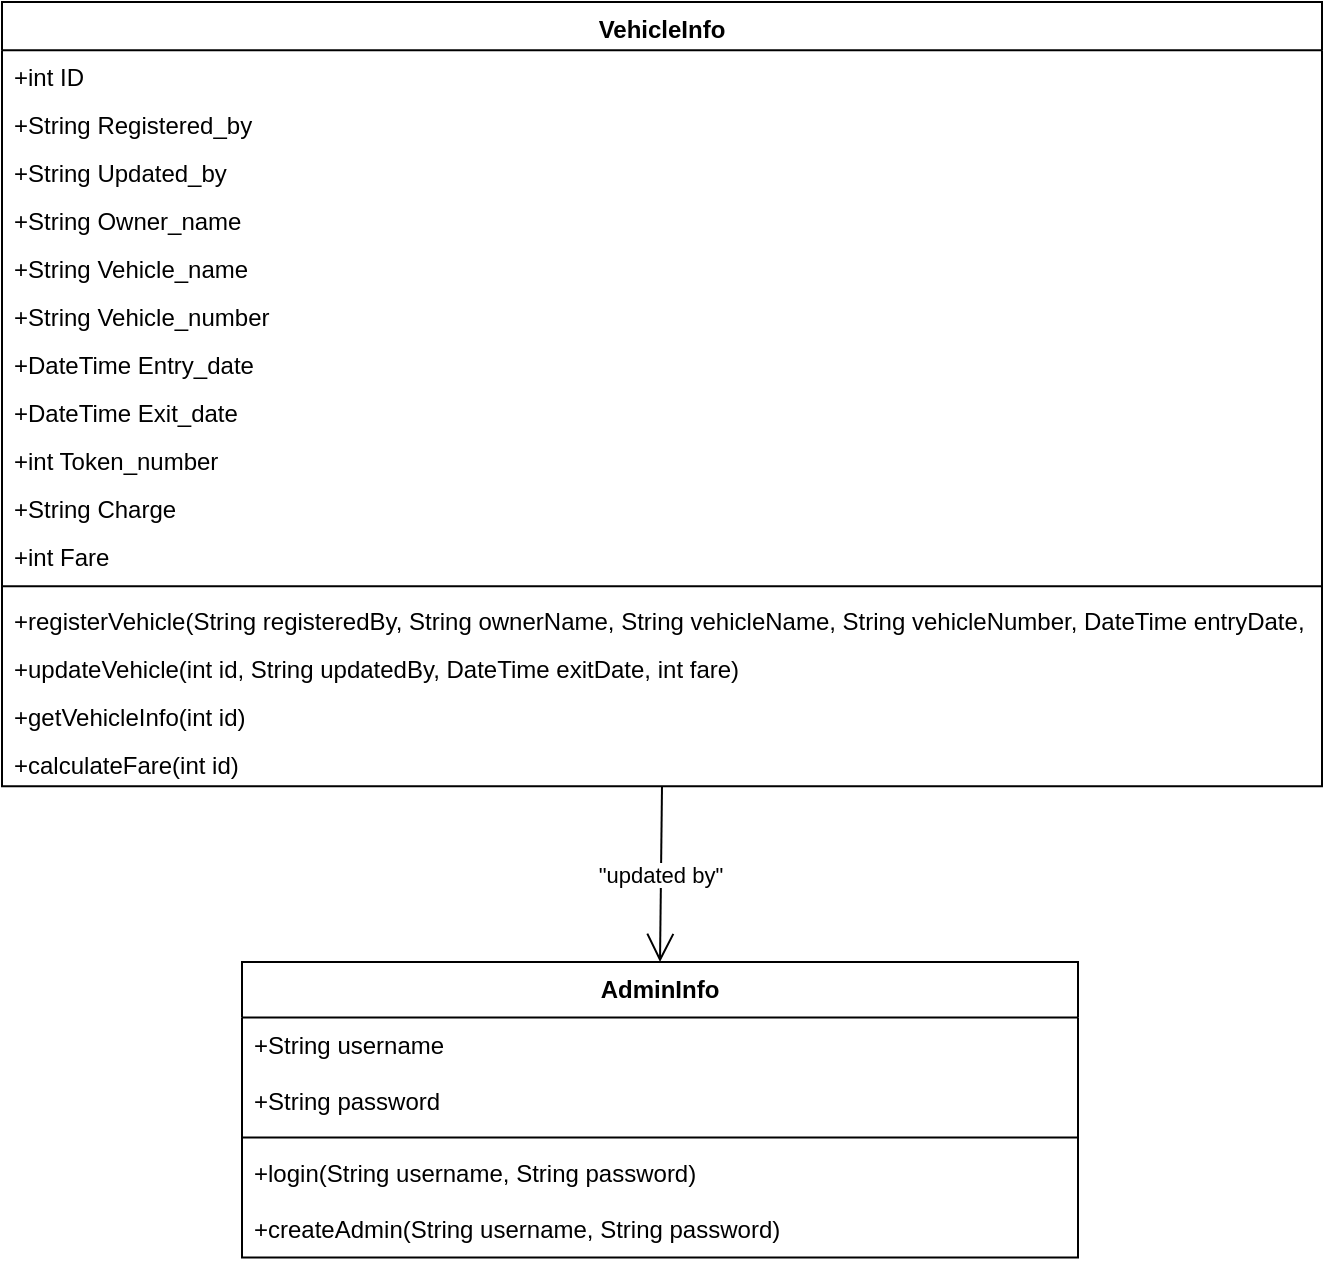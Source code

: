 <mxfile version="24.4.14" type="google" pages="5">
  <diagram name="class" id="z-HtpznYAFpZsJntiFzD">
    <mxGraphModel grid="1" page="1" gridSize="10" guides="1" tooltips="1" connect="1" arrows="1" fold="1" pageScale="1" pageWidth="827" pageHeight="1169" math="0" shadow="0">
      <root>
        <mxCell id="0" />
        <mxCell id="1" parent="0" />
        <mxCell id="mXY4pfxAOq35puVKYcIU-1" value="VehicleInfo" style="swimlane;fontStyle=1;align=center;verticalAlign=top;childLayout=stackLayout;horizontal=1;startSize=24.087;horizontalStack=0;resizeParent=1;resizeParentMax=0;resizeLast=0;collapsible=0;marginBottom=0;" vertex="1" parent="1">
          <mxGeometry x="20" y="20" width="660" height="392.087" as="geometry" />
        </mxCell>
        <mxCell id="mXY4pfxAOq35puVKYcIU-2" value="+int ID" style="text;strokeColor=none;fillColor=none;align=left;verticalAlign=top;spacingLeft=4;spacingRight=4;overflow=hidden;rotatable=0;points=[[0,0.5],[1,0.5]];portConstraint=eastwest;" vertex="1" parent="mXY4pfxAOq35puVKYcIU-1">
          <mxGeometry y="24.087" width="660" height="24" as="geometry" />
        </mxCell>
        <mxCell id="mXY4pfxAOq35puVKYcIU-3" value="+String Registered_by" style="text;strokeColor=none;fillColor=none;align=left;verticalAlign=top;spacingLeft=4;spacingRight=4;overflow=hidden;rotatable=0;points=[[0,0.5],[1,0.5]];portConstraint=eastwest;" vertex="1" parent="mXY4pfxAOq35puVKYcIU-1">
          <mxGeometry y="48.087" width="660" height="24" as="geometry" />
        </mxCell>
        <mxCell id="mXY4pfxAOq35puVKYcIU-4" value="+String Updated_by" style="text;strokeColor=none;fillColor=none;align=left;verticalAlign=top;spacingLeft=4;spacingRight=4;overflow=hidden;rotatable=0;points=[[0,0.5],[1,0.5]];portConstraint=eastwest;" vertex="1" parent="mXY4pfxAOq35puVKYcIU-1">
          <mxGeometry y="72.087" width="660" height="24" as="geometry" />
        </mxCell>
        <mxCell id="mXY4pfxAOq35puVKYcIU-5" value="+String Owner_name" style="text;strokeColor=none;fillColor=none;align=left;verticalAlign=top;spacingLeft=4;spacingRight=4;overflow=hidden;rotatable=0;points=[[0,0.5],[1,0.5]];portConstraint=eastwest;" vertex="1" parent="mXY4pfxAOq35puVKYcIU-1">
          <mxGeometry y="96.087" width="660" height="24" as="geometry" />
        </mxCell>
        <mxCell id="mXY4pfxAOq35puVKYcIU-6" value="+String Vehicle_name" style="text;strokeColor=none;fillColor=none;align=left;verticalAlign=top;spacingLeft=4;spacingRight=4;overflow=hidden;rotatable=0;points=[[0,0.5],[1,0.5]];portConstraint=eastwest;" vertex="1" parent="mXY4pfxAOq35puVKYcIU-1">
          <mxGeometry y="120.087" width="660" height="24" as="geometry" />
        </mxCell>
        <mxCell id="mXY4pfxAOq35puVKYcIU-7" value="+String Vehicle_number" style="text;strokeColor=none;fillColor=none;align=left;verticalAlign=top;spacingLeft=4;spacingRight=4;overflow=hidden;rotatable=0;points=[[0,0.5],[1,0.5]];portConstraint=eastwest;" vertex="1" parent="mXY4pfxAOq35puVKYcIU-1">
          <mxGeometry y="144.087" width="660" height="24" as="geometry" />
        </mxCell>
        <mxCell id="mXY4pfxAOq35puVKYcIU-8" value="+DateTime Entry_date" style="text;strokeColor=none;fillColor=none;align=left;verticalAlign=top;spacingLeft=4;spacingRight=4;overflow=hidden;rotatable=0;points=[[0,0.5],[1,0.5]];portConstraint=eastwest;" vertex="1" parent="mXY4pfxAOq35puVKYcIU-1">
          <mxGeometry y="168.087" width="660" height="24" as="geometry" />
        </mxCell>
        <mxCell id="mXY4pfxAOq35puVKYcIU-9" value="+DateTime Exit_date" style="text;strokeColor=none;fillColor=none;align=left;verticalAlign=top;spacingLeft=4;spacingRight=4;overflow=hidden;rotatable=0;points=[[0,0.5],[1,0.5]];portConstraint=eastwest;" vertex="1" parent="mXY4pfxAOq35puVKYcIU-1">
          <mxGeometry y="192.087" width="660" height="24" as="geometry" />
        </mxCell>
        <mxCell id="mXY4pfxAOq35puVKYcIU-10" value="+int Token_number" style="text;strokeColor=none;fillColor=none;align=left;verticalAlign=top;spacingLeft=4;spacingRight=4;overflow=hidden;rotatable=0;points=[[0,0.5],[1,0.5]];portConstraint=eastwest;" vertex="1" parent="mXY4pfxAOq35puVKYcIU-1">
          <mxGeometry y="216.087" width="660" height="24" as="geometry" />
        </mxCell>
        <mxCell id="mXY4pfxAOq35puVKYcIU-11" value="+String Charge" style="text;strokeColor=none;fillColor=none;align=left;verticalAlign=top;spacingLeft=4;spacingRight=4;overflow=hidden;rotatable=0;points=[[0,0.5],[1,0.5]];portConstraint=eastwest;" vertex="1" parent="mXY4pfxAOq35puVKYcIU-1">
          <mxGeometry y="240.087" width="660" height="24" as="geometry" />
        </mxCell>
        <mxCell id="mXY4pfxAOq35puVKYcIU-12" value="+int Fare" style="text;strokeColor=none;fillColor=none;align=left;verticalAlign=top;spacingLeft=4;spacingRight=4;overflow=hidden;rotatable=0;points=[[0,0.5],[1,0.5]];portConstraint=eastwest;" vertex="1" parent="mXY4pfxAOq35puVKYcIU-1">
          <mxGeometry y="264.087" width="660" height="24" as="geometry" />
        </mxCell>
        <mxCell id="mXY4pfxAOq35puVKYcIU-13" style="line;strokeWidth=1;fillColor=none;align=left;verticalAlign=middle;spacingTop=-1;spacingLeft=3;spacingRight=3;rotatable=0;labelPosition=right;points=[];portConstraint=eastwest;strokeColor=inherit;" vertex="1" parent="mXY4pfxAOq35puVKYcIU-1">
          <mxGeometry y="288.087" width="660" height="8" as="geometry" />
        </mxCell>
        <mxCell id="mXY4pfxAOq35puVKYcIU-14" value="+registerVehicle(String registeredBy, String ownerName, String vehicleName, String vehicleNumber, DateTime entryDate, int tokenNumber, String charge, int fare)" style="text;strokeColor=none;fillColor=none;align=left;verticalAlign=top;spacingLeft=4;spacingRight=4;overflow=hidden;rotatable=0;points=[[0,0.5],[1,0.5]];portConstraint=eastwest;" vertex="1" parent="mXY4pfxAOq35puVKYcIU-1">
          <mxGeometry y="296.087" width="660" height="24" as="geometry" />
        </mxCell>
        <mxCell id="mXY4pfxAOq35puVKYcIU-15" value="+updateVehicle(int id, String updatedBy, DateTime exitDate, int fare)" style="text;strokeColor=none;fillColor=none;align=left;verticalAlign=top;spacingLeft=4;spacingRight=4;overflow=hidden;rotatable=0;points=[[0,0.5],[1,0.5]];portConstraint=eastwest;" vertex="1" parent="mXY4pfxAOq35puVKYcIU-1">
          <mxGeometry y="320.087" width="660" height="24" as="geometry" />
        </mxCell>
        <mxCell id="mXY4pfxAOq35puVKYcIU-16" value="+getVehicleInfo(int id)" style="text;strokeColor=none;fillColor=none;align=left;verticalAlign=top;spacingLeft=4;spacingRight=4;overflow=hidden;rotatable=0;points=[[0,0.5],[1,0.5]];portConstraint=eastwest;" vertex="1" parent="mXY4pfxAOq35puVKYcIU-1">
          <mxGeometry y="344.087" width="660" height="24" as="geometry" />
        </mxCell>
        <mxCell id="mXY4pfxAOq35puVKYcIU-17" value="+calculateFare(int id)" style="text;strokeColor=none;fillColor=none;align=left;verticalAlign=top;spacingLeft=4;spacingRight=4;overflow=hidden;rotatable=0;points=[[0,0.5],[1,0.5]];portConstraint=eastwest;" vertex="1" parent="mXY4pfxAOq35puVKYcIU-1">
          <mxGeometry y="368.087" width="660" height="24" as="geometry" />
        </mxCell>
        <mxCell id="mXY4pfxAOq35puVKYcIU-18" value="AdminInfo" style="swimlane;fontStyle=1;align=center;verticalAlign=top;childLayout=stackLayout;horizontal=1;startSize=27.8;horizontalStack=0;resizeParent=1;resizeParentMax=0;resizeLast=0;collapsible=0;marginBottom=0;" vertex="1" parent="1">
          <mxGeometry x="140" y="500" width="418" height="147.8" as="geometry" />
        </mxCell>
        <mxCell id="mXY4pfxAOq35puVKYcIU-19" value="+String username" style="text;strokeColor=none;fillColor=none;align=left;verticalAlign=top;spacingLeft=4;spacingRight=4;overflow=hidden;rotatable=0;points=[[0,0.5],[1,0.5]];portConstraint=eastwest;" vertex="1" parent="mXY4pfxAOq35puVKYcIU-18">
          <mxGeometry y="27.8" width="418" height="28" as="geometry" />
        </mxCell>
        <mxCell id="mXY4pfxAOq35puVKYcIU-20" value="+String password" style="text;strokeColor=none;fillColor=none;align=left;verticalAlign=top;spacingLeft=4;spacingRight=4;overflow=hidden;rotatable=0;points=[[0,0.5],[1,0.5]];portConstraint=eastwest;" vertex="1" parent="mXY4pfxAOq35puVKYcIU-18">
          <mxGeometry y="55.8" width="418" height="28" as="geometry" />
        </mxCell>
        <mxCell id="mXY4pfxAOq35puVKYcIU-21" style="line;strokeWidth=1;fillColor=none;align=left;verticalAlign=middle;spacingTop=-1;spacingLeft=3;spacingRight=3;rotatable=0;labelPosition=right;points=[];portConstraint=eastwest;strokeColor=inherit;" vertex="1" parent="mXY4pfxAOq35puVKYcIU-18">
          <mxGeometry y="83.8" width="418" height="8" as="geometry" />
        </mxCell>
        <mxCell id="mXY4pfxAOq35puVKYcIU-22" value="+login(String username, String password)" style="text;strokeColor=none;fillColor=none;align=left;verticalAlign=top;spacingLeft=4;spacingRight=4;overflow=hidden;rotatable=0;points=[[0,0.5],[1,0.5]];portConstraint=eastwest;" vertex="1" parent="mXY4pfxAOq35puVKYcIU-18">
          <mxGeometry y="91.8" width="418" height="28" as="geometry" />
        </mxCell>
        <mxCell id="mXY4pfxAOq35puVKYcIU-23" value="+createAdmin(String username, String password)" style="text;strokeColor=none;fillColor=none;align=left;verticalAlign=top;spacingLeft=4;spacingRight=4;overflow=hidden;rotatable=0;points=[[0,0.5],[1,0.5]];portConstraint=eastwest;" vertex="1" parent="mXY4pfxAOq35puVKYcIU-18">
          <mxGeometry y="119.8" width="418" height="28" as="geometry" />
        </mxCell>
        <mxCell id="mXY4pfxAOq35puVKYcIU-24" value="&quot;updated by&quot;" style="curved=1;startArrow=none;endArrow=open;endSize=12;exitX=0.5;exitY=1.001;entryX=0.5;entryY=-0.001;rounded=0;" edge="1" parent="1" source="mXY4pfxAOq35puVKYcIU-1" target="mXY4pfxAOq35puVKYcIU-18">
          <mxGeometry relative="1" as="geometry">
            <Array as="points" />
          </mxGeometry>
        </mxCell>
      </root>
    </mxGraphModel>
  </diagram>
  <diagram id="jvhUCQALTIY0-soHSX81" name="use case">
    <mxGraphModel grid="1" page="1" gridSize="10" guides="1" tooltips="1" connect="1" arrows="1" fold="1" pageScale="1" pageWidth="827" pageHeight="1169" math="0" shadow="0">
      <root>
        <mxCell id="0" />
        <mxCell id="1" parent="0" />
        <mxCell id="AVc8cyKMv78IztdKcpwy-1" value="Admin" style="whiteSpace=wrap;strokeWidth=2;" vertex="1" parent="1">
          <mxGeometry x="446" y="20" width="61" height="33" as="geometry" />
        </mxCell>
        <mxCell id="AVc8cyKMv78IztdKcpwy-2" value="Authentication" style="whiteSpace=wrap;strokeWidth=2;" vertex="1" parent="1">
          <mxGeometry x="20" y="122" width="122" height="33" as="geometry" />
        </mxCell>
        <mxCell id="AVc8cyKMv78IztdKcpwy-3" value="Manage Vehicle Info" style="whiteSpace=wrap;strokeWidth=2;" vertex="1" parent="1">
          <mxGeometry x="192" y="122" width="159" height="33" as="geometry" />
        </mxCell>
        <mxCell id="AVc8cyKMv78IztdKcpwy-4" value="Search Vehicle Info" style="whiteSpace=wrap;strokeWidth=2;" vertex="1" parent="1">
          <mxGeometry x="401" y="122" width="152" height="33" as="geometry" />
        </mxCell>
        <mxCell id="AVc8cyKMv78IztdKcpwy-5" value="Calculate Parking Fees" style="whiteSpace=wrap;strokeWidth=2;" vertex="1" parent="1">
          <mxGeometry x="603" y="122" width="177" height="33" as="geometry" />
        </mxCell>
        <mxCell id="AVc8cyKMv78IztdKcpwy-6" value="Print Receipt" style="whiteSpace=wrap;strokeWidth=2;" vertex="1" parent="1">
          <mxGeometry x="830" y="122" width="108" height="33" as="geometry" />
        </mxCell>
        <mxCell id="AVc8cyKMv78IztdKcpwy-7" value="Add Vehicle Info" style="whiteSpace=wrap;strokeWidth=2;" vertex="1" parent="1">
          <mxGeometry x="23" y="224" width="132" height="33" as="geometry" />
        </mxCell>
        <mxCell id="AVc8cyKMv78IztdKcpwy-8" value="Edit Vehicle Info" style="whiteSpace=wrap;strokeWidth=2;" vertex="1" parent="1">
          <mxGeometry x="205" y="224" width="133" height="33" as="geometry" />
        </mxCell>
        <mxCell id="AVc8cyKMv78IztdKcpwy-9" value="Delete Vehicle Info" style="whiteSpace=wrap;strokeWidth=2;" vertex="1" parent="1">
          <mxGeometry x="388" y="224" width="151" height="33" as="geometry" />
        </mxCell>
        <mxCell id="AVc8cyKMv78IztdKcpwy-10" value="Authenticate" style="curved=1;startArrow=none;endArrow=block;exitX=0.007;exitY=0.624;entryX=0.5;entryY=-0.006;rounded=0;" edge="1" parent="1" source="AVc8cyKMv78IztdKcpwy-1" target="AVc8cyKMv78IztdKcpwy-2">
          <mxGeometry relative="1" as="geometry">
            <Array as="points">
              <mxPoint x="81" y="88" />
            </Array>
          </mxGeometry>
        </mxCell>
        <mxCell id="AVc8cyKMv78IztdKcpwy-11" value="Add/Edit/Delete Vehicle Info" style="curved=1;startArrow=none;endArrow=block;exitX=0.007;exitY=0.734;entryX=0.499;entryY=-0.006;rounded=0;" edge="1" parent="1" source="AVc8cyKMv78IztdKcpwy-1" target="AVc8cyKMv78IztdKcpwy-3">
          <mxGeometry relative="1" as="geometry">
            <Array as="points">
              <mxPoint x="271" y="88" />
            </Array>
          </mxGeometry>
        </mxCell>
        <mxCell id="AVc8cyKMv78IztdKcpwy-12" value="Search by Owner" style="curved=1;startArrow=none;endArrow=block;exitX=0.505;exitY=1.012;entryX=0.499;entryY=-0.006;rounded=0;" edge="1" parent="1" source="AVc8cyKMv78IztdKcpwy-1" target="AVc8cyKMv78IztdKcpwy-4">
          <mxGeometry relative="1" as="geometry">
            <Array as="points" />
          </mxGeometry>
        </mxCell>
        <mxCell id="AVc8cyKMv78IztdKcpwy-13" value="Calculate Fees" style="curved=1;startArrow=none;endArrow=block;exitX=1.003;exitY=0.725;entryX=0.498;entryY=-0.006;rounded=0;" edge="1" parent="1" source="AVc8cyKMv78IztdKcpwy-1" target="AVc8cyKMv78IztdKcpwy-5">
          <mxGeometry relative="1" as="geometry">
            <Array as="points">
              <mxPoint x="691" y="88" />
            </Array>
          </mxGeometry>
        </mxCell>
        <mxCell id="AVc8cyKMv78IztdKcpwy-14" value="Print Receipt" style="curved=1;startArrow=none;endArrow=block;exitX=1.003;exitY=0.621;entryX=0.495;entryY=-0.006;rounded=0;" edge="1" parent="1" source="AVc8cyKMv78IztdKcpwy-1" target="AVc8cyKMv78IztdKcpwy-6">
          <mxGeometry relative="1" as="geometry">
            <Array as="points">
              <mxPoint x="883" y="88" />
            </Array>
          </mxGeometry>
        </mxCell>
        <mxCell id="AVc8cyKMv78IztdKcpwy-15" value="Add" style="curved=1;startArrow=none;endArrow=block;exitX=0.123;exitY=1.006;entryX=0.499;entryY=-0.012;rounded=0;" edge="1" parent="1" source="AVc8cyKMv78IztdKcpwy-3" target="AVc8cyKMv78IztdKcpwy-7">
          <mxGeometry relative="1" as="geometry">
            <Array as="points">
              <mxPoint x="89" y="189" />
            </Array>
          </mxGeometry>
        </mxCell>
        <mxCell id="AVc8cyKMv78IztdKcpwy-16" value="Edit" style="curved=1;startArrow=none;endArrow=block;exitX=0.499;exitY=1.006;entryX=0.499;entryY=-0.012;rounded=0;" edge="1" parent="1" source="AVc8cyKMv78IztdKcpwy-3" target="AVc8cyKMv78IztdKcpwy-8">
          <mxGeometry relative="1" as="geometry">
            <Array as="points" />
          </mxGeometry>
        </mxCell>
        <mxCell id="AVc8cyKMv78IztdKcpwy-17" value="Delete" style="curved=1;startArrow=none;endArrow=block;exitX=0.896;exitY=1.006;entryX=0.5;entryY=-0.012;rounded=0;" edge="1" parent="1" source="AVc8cyKMv78IztdKcpwy-3" target="AVc8cyKMv78IztdKcpwy-9">
          <mxGeometry relative="1" as="geometry">
            <Array as="points">
              <mxPoint x="463" y="189" />
            </Array>
          </mxGeometry>
        </mxCell>
      </root>
    </mxGraphModel>
  </diagram>
  <diagram id="p7v5rOlxhyV8PlRTvaxS" name="seq">
    <mxGraphModel grid="1" page="1" gridSize="10" guides="1" tooltips="1" connect="1" arrows="1" fold="1" pageScale="1" pageWidth="827" pageHeight="1169" math="0" shadow="0">
      <root>
        <mxCell id="0" />
        <mxCell id="1" parent="0" />
        <mxCell id="20BnM75YwTTHI2RHw0Yy-1" value="Admin" style="shape=umlLifeline;perimeter=lifelinePerimeter;whiteSpace=wrap;container=1;dropTarget=0;collapsible=0;recursiveResize=0;outlineConnect=0;portConstraint=eastwest;newEdgeStyle={&quot;edgeStyle&quot;:&quot;elbowEdgeStyle&quot;,&quot;elbow&quot;:&quot;vertical&quot;,&quot;curved&quot;:0,&quot;rounded&quot;:0};participant=umlActor;verticalAlign=bottom;labelPosition=center;verticalLabelPosition=top;align=center;size=65;fontSize=14;" vertex="1" parent="1">
          <mxGeometry x="20" y="20" width="35" height="2404" as="geometry" />
        </mxCell>
        <mxCell id="20BnM75YwTTHI2RHw0Yy-47" value="" style="html=1;points=[[0,0,0,0,5],[0,1,0,0,-5],[1,0,0,0,5],[1,1,0,0,-5]];perimeter=orthogonalPerimeter;outlineConnect=0;targetShapes=umlLifeline;portConstraint=eastwest;newEdgeStyle={&quot;curved&quot;:0,&quot;rounded&quot;:0};" vertex="1" parent="20BnM75YwTTHI2RHw0Yy-1">
          <mxGeometry x="12.5" y="80" width="10" height="2320" as="geometry" />
        </mxCell>
        <mxCell id="20BnM75YwTTHI2RHw0Yy-46" value="" style="verticalAlign=bottom;endArrow=block;edgeStyle=elbowEdgeStyle;elbow=vertical;curved=0;rounded=0;fontSize=14;" edge="1" parent="20BnM75YwTTHI2RHw0Yy-1" source="20BnM75YwTTHI2RHw0Yy-1" target="20BnM75YwTTHI2RHw0Yy-47">
          <mxGeometry relative="1" as="geometry">
            <Array as="points" />
            <mxPoint x="17" y="109" as="sourcePoint" />
            <mxPoint x="410" y="109" as="targetPoint" />
          </mxGeometry>
        </mxCell>
        <mxCell id="20BnM75YwTTHI2RHw0Yy-2" value="Interface" style="shape=umlLifeline;perimeter=lifelinePerimeter;whiteSpace=wrap;container=1;dropTarget=0;collapsible=0;recursiveResize=0;outlineConnect=0;portConstraint=eastwest;newEdgeStyle={&quot;edgeStyle&quot;:&quot;elbowEdgeStyle&quot;,&quot;elbow&quot;:&quot;vertical&quot;,&quot;curved&quot;:0,&quot;rounded&quot;:0};size=65;fontSize=14;" vertex="1" parent="1">
          <mxGeometry x="355" y="20" width="150" height="2460" as="geometry" />
        </mxCell>
        <mxCell id="20BnM75YwTTHI2RHw0Yy-49" value="" style="html=1;points=[[0,0,0,0,5],[0,1,0,0,-5],[1,0,0,0,5],[1,1,0,0,-5]];perimeter=orthogonalPerimeter;outlineConnect=0;targetShapes=umlLifeline;portConstraint=eastwest;newEdgeStyle={&quot;curved&quot;:0,&quot;rounded&quot;:0};" vertex="1" parent="20BnM75YwTTHI2RHw0Yy-2">
          <mxGeometry x="70" y="84" width="10" height="2320" as="geometry" />
        </mxCell>
        <mxCell id="20BnM75YwTTHI2RHw0Yy-50" value="" style="verticalAlign=bottom;endArrow=block;edgeStyle=elbowEdgeStyle;elbow=vertical;curved=0;rounded=0;fontSize=14;" edge="1" parent="20BnM75YwTTHI2RHw0Yy-2" source="20BnM75YwTTHI2RHw0Yy-2" target="20BnM75YwTTHI2RHw0Yy-49">
          <mxGeometry relative="1" as="geometry">
            <Array as="points" />
            <mxPoint x="74" y="163" as="sourcePoint" />
            <mxPoint x="410" y="163" as="targetPoint" />
          </mxGeometry>
        </mxCell>
        <mxCell id="20BnM75YwTTHI2RHw0Yy-3" value="System" style="shape=umlLifeline;perimeter=lifelinePerimeter;whiteSpace=wrap;container=1;dropTarget=0;collapsible=0;recursiveResize=0;outlineConnect=0;portConstraint=eastwest;newEdgeStyle={&quot;edgeStyle&quot;:&quot;elbowEdgeStyle&quot;,&quot;elbow&quot;:&quot;vertical&quot;,&quot;curved&quot;:0,&quot;rounded&quot;:0};size=65;fontSize=14;" vertex="1" parent="1">
          <mxGeometry x="690" y="20" width="150" height="2450" as="geometry" />
        </mxCell>
        <mxCell id="20BnM75YwTTHI2RHw0Yy-51" value="" style="html=1;points=[[0,0,0,0,5],[0,1,0,0,-5],[1,0,0,0,5],[1,1,0,0,-5]];perimeter=orthogonalPerimeter;outlineConnect=0;targetShapes=umlLifeline;portConstraint=eastwest;newEdgeStyle={&quot;curved&quot;:0,&quot;rounded&quot;:0};" vertex="1" parent="20BnM75YwTTHI2RHw0Yy-3">
          <mxGeometry x="70" y="90" width="10" height="2320" as="geometry" />
        </mxCell>
        <mxCell id="20BnM75YwTTHI2RHw0Yy-4" value="Database" style="shape=umlLifeline;perimeter=lifelinePerimeter;whiteSpace=wrap;container=1;dropTarget=0;collapsible=0;recursiveResize=0;outlineConnect=0;portConstraint=eastwest;newEdgeStyle={&quot;edgeStyle&quot;:&quot;elbowEdgeStyle&quot;,&quot;elbow&quot;:&quot;vertical&quot;,&quot;curved&quot;:0,&quot;rounded&quot;:0};size=65;fontSize=14;" vertex="1" parent="1">
          <mxGeometry x="1048" y="20" width="150" height="2410" as="geometry" />
        </mxCell>
        <mxCell id="20BnM75YwTTHI2RHw0Yy-52" value="" style="html=1;points=[[0,0,0,0,5],[0,1,0,0,-5],[1,0,0,0,5],[1,1,0,0,-5]];perimeter=orthogonalPerimeter;outlineConnect=0;targetShapes=umlLifeline;portConstraint=eastwest;newEdgeStyle={&quot;curved&quot;:0,&quot;rounded&quot;:0};" vertex="1" parent="20BnM75YwTTHI2RHw0Yy-4">
          <mxGeometry x="70" y="90" width="10" height="2320" as="geometry" />
        </mxCell>
        <mxCell id="20BnM75YwTTHI2RHw0Yy-5" value="login(username, password)" style="verticalAlign=bottom;endArrow=block;edgeStyle=elbowEdgeStyle;elbow=vertical;curved=0;rounded=0;fontSize=14;" edge="1" parent="1" source="20BnM75YwTTHI2RHw0Yy-47" target="20BnM75YwTTHI2RHw0Yy-2">
          <mxGeometry relative="1" as="geometry">
            <Array as="points">
              <mxPoint x="271" y="129" />
            </Array>
          </mxGeometry>
        </mxCell>
        <mxCell id="20BnM75YwTTHI2RHw0Yy-6" value="authenticate(username, password)" style="verticalAlign=bottom;endArrow=block;edgeStyle=elbowEdgeStyle;elbow=vertical;curved=0;rounded=0;fontSize=14;" edge="1" parent="1" source="20BnM75YwTTHI2RHw0Yy-49" target="20BnM75YwTTHI2RHw0Yy-3">
          <mxGeometry relative="1" as="geometry">
            <Array as="points">
              <mxPoint x="606" y="183" />
            </Array>
          </mxGeometry>
        </mxCell>
        <mxCell id="20BnM75YwTTHI2RHw0Yy-7" value="verifyCredentials(username, password)" style="verticalAlign=bottom;endArrow=block;edgeStyle=elbowEdgeStyle;elbow=vertical;curved=0;rounded=0;fontSize=14;" edge="1" parent="1" source="20BnM75YwTTHI2RHw0Yy-3" target="20BnM75YwTTHI2RHw0Yy-4">
          <mxGeometry relative="1" as="geometry">
            <Array as="points">
              <mxPoint x="953" y="237" />
            </Array>
          </mxGeometry>
        </mxCell>
        <mxCell id="20BnM75YwTTHI2RHw0Yy-8" value="credentialsResult" style="verticalAlign=bottom;endArrow=block;edgeStyle=elbowEdgeStyle;elbow=vertical;curved=0;rounded=0;dashed=1;dashPattern=2 3;fontSize=14;" edge="1" parent="1" source="20BnM75YwTTHI2RHw0Yy-4" target="20BnM75YwTTHI2RHw0Yy-3">
          <mxGeometry relative="1" as="geometry">
            <Array as="points">
              <mxPoint x="956" y="291" />
            </Array>
          </mxGeometry>
        </mxCell>
        <mxCell id="20BnM75YwTTHI2RHw0Yy-9" value="authenticationResult" style="verticalAlign=bottom;endArrow=block;edgeStyle=elbowEdgeStyle;elbow=vertical;curved=0;rounded=0;dashed=1;dashPattern=2 3;fontSize=14;" edge="1" parent="1" source="20BnM75YwTTHI2RHw0Yy-3" target="20BnM75YwTTHI2RHw0Yy-2">
          <mxGeometry relative="1" as="geometry">
            <Array as="points">
              <mxPoint x="609" y="345" />
            </Array>
          </mxGeometry>
        </mxCell>
        <mxCell id="20BnM75YwTTHI2RHw0Yy-10" value="authenticationResult" style="verticalAlign=bottom;endArrow=block;edgeStyle=elbowEdgeStyle;elbow=vertical;curved=0;rounded=0;dashed=1;dashPattern=2 3;fontSize=14;" edge="1" parent="1" source="20BnM75YwTTHI2RHw0Yy-2" target="20BnM75YwTTHI2RHw0Yy-1">
          <mxGeometry relative="1" as="geometry">
            <Array as="points">
              <mxPoint x="274" y="399" />
            </Array>
          </mxGeometry>
        </mxCell>
        <mxCell id="20BnM75YwTTHI2RHw0Yy-11" value="addVehicle(vehicleDetails)" style="verticalAlign=bottom;endArrow=block;edgeStyle=elbowEdgeStyle;elbow=vertical;curved=0;rounded=0;fontSize=14;" edge="1" parent="1" source="20BnM75YwTTHI2RHw0Yy-1" target="20BnM75YwTTHI2RHw0Yy-2">
          <mxGeometry relative="1" as="geometry">
            <Array as="points">
              <mxPoint x="271" y="453" />
            </Array>
          </mxGeometry>
        </mxCell>
        <mxCell id="20BnM75YwTTHI2RHw0Yy-12" value="addVehicle(vehicleDetails)" style="verticalAlign=bottom;endArrow=block;edgeStyle=elbowEdgeStyle;elbow=vertical;curved=0;rounded=0;fontSize=14;" edge="1" parent="1" source="20BnM75YwTTHI2RHw0Yy-2" target="20BnM75YwTTHI2RHw0Yy-3">
          <mxGeometry relative="1" as="geometry">
            <Array as="points">
              <mxPoint x="606" y="507" />
            </Array>
          </mxGeometry>
        </mxCell>
        <mxCell id="20BnM75YwTTHI2RHw0Yy-13" value="insertVehicle(vehicleDetails)" style="verticalAlign=bottom;endArrow=block;edgeStyle=elbowEdgeStyle;elbow=vertical;curved=0;rounded=0;fontSize=14;" edge="1" parent="1" source="20BnM75YwTTHI2RHw0Yy-3" target="20BnM75YwTTHI2RHw0Yy-4">
          <mxGeometry relative="1" as="geometry">
            <Array as="points">
              <mxPoint x="953" y="561" />
            </Array>
          </mxGeometry>
        </mxCell>
        <mxCell id="20BnM75YwTTHI2RHw0Yy-14" value="vehicleAddedConfirmation" style="verticalAlign=bottom;endArrow=block;edgeStyle=elbowEdgeStyle;elbow=vertical;curved=0;rounded=0;dashed=1;dashPattern=2 3;fontSize=14;" edge="1" parent="1" source="20BnM75YwTTHI2RHw0Yy-4" target="20BnM75YwTTHI2RHw0Yy-3">
          <mxGeometry relative="1" as="geometry">
            <Array as="points">
              <mxPoint x="956" y="615" />
            </Array>
          </mxGeometry>
        </mxCell>
        <mxCell id="20BnM75YwTTHI2RHw0Yy-15" value="vehicleAddedConfirmation" style="verticalAlign=bottom;endArrow=block;edgeStyle=elbowEdgeStyle;elbow=vertical;curved=0;rounded=0;dashed=1;dashPattern=2 3;fontSize=14;" edge="1" parent="1" source="20BnM75YwTTHI2RHw0Yy-3" target="20BnM75YwTTHI2RHw0Yy-2">
          <mxGeometry relative="1" as="geometry">
            <Array as="points">
              <mxPoint x="609" y="669" />
            </Array>
          </mxGeometry>
        </mxCell>
        <mxCell id="20BnM75YwTTHI2RHw0Yy-16" value="vehicleAddedConfirmation" style="verticalAlign=bottom;endArrow=block;edgeStyle=elbowEdgeStyle;elbow=vertical;curved=0;rounded=0;dashed=1;dashPattern=2 3;fontSize=14;" edge="1" parent="1" source="20BnM75YwTTHI2RHw0Yy-2" target="20BnM75YwTTHI2RHw0Yy-1">
          <mxGeometry relative="1" as="geometry">
            <Array as="points">
              <mxPoint x="274" y="723" />
            </Array>
          </mxGeometry>
        </mxCell>
        <mxCell id="20BnM75YwTTHI2RHw0Yy-17" value="editVehicle(vehicleID, updatedDetails)" style="verticalAlign=bottom;endArrow=block;edgeStyle=elbowEdgeStyle;elbow=vertical;curved=0;rounded=0;fontSize=14;" edge="1" parent="1" source="20BnM75YwTTHI2RHw0Yy-1" target="20BnM75YwTTHI2RHw0Yy-2">
          <mxGeometry relative="1" as="geometry">
            <Array as="points">
              <mxPoint x="271" y="777" />
            </Array>
          </mxGeometry>
        </mxCell>
        <mxCell id="20BnM75YwTTHI2RHw0Yy-18" value="editVehicle(vehicleID, updatedDetails)" style="verticalAlign=bottom;endArrow=block;edgeStyle=elbowEdgeStyle;elbow=vertical;curved=0;rounded=0;fontSize=14;" edge="1" parent="1" source="20BnM75YwTTHI2RHw0Yy-2" target="20BnM75YwTTHI2RHw0Yy-3">
          <mxGeometry relative="1" as="geometry">
            <Array as="points">
              <mxPoint x="606" y="831" />
            </Array>
          </mxGeometry>
        </mxCell>
        <mxCell id="20BnM75YwTTHI2RHw0Yy-19" value="updateVehicle(vehicleID, updatedDetails)" style="verticalAlign=bottom;endArrow=block;edgeStyle=elbowEdgeStyle;elbow=vertical;curved=0;rounded=0;fontSize=14;" edge="1" parent="1" source="20BnM75YwTTHI2RHw0Yy-3" target="20BnM75YwTTHI2RHw0Yy-4">
          <mxGeometry relative="1" as="geometry">
            <Array as="points">
              <mxPoint x="953" y="885" />
            </Array>
          </mxGeometry>
        </mxCell>
        <mxCell id="20BnM75YwTTHI2RHw0Yy-20" value="vehicleUpdatedConfirmation" style="verticalAlign=bottom;endArrow=block;edgeStyle=elbowEdgeStyle;elbow=vertical;curved=0;rounded=0;dashed=1;dashPattern=2 3;fontSize=14;" edge="1" parent="1" source="20BnM75YwTTHI2RHw0Yy-4" target="20BnM75YwTTHI2RHw0Yy-3">
          <mxGeometry relative="1" as="geometry">
            <Array as="points">
              <mxPoint x="956" y="939" />
            </Array>
          </mxGeometry>
        </mxCell>
        <mxCell id="20BnM75YwTTHI2RHw0Yy-21" value="vehicleUpdatedConfirmation" style="verticalAlign=bottom;endArrow=block;edgeStyle=elbowEdgeStyle;elbow=vertical;curved=0;rounded=0;dashed=1;dashPattern=2 3;fontSize=14;" edge="1" parent="1" source="20BnM75YwTTHI2RHw0Yy-3" target="20BnM75YwTTHI2RHw0Yy-2">
          <mxGeometry relative="1" as="geometry">
            <Array as="points">
              <mxPoint x="609" y="993" />
            </Array>
          </mxGeometry>
        </mxCell>
        <mxCell id="20BnM75YwTTHI2RHw0Yy-22" value="vehicleUpdatedConfirmation" style="verticalAlign=bottom;endArrow=block;edgeStyle=elbowEdgeStyle;elbow=vertical;curved=0;rounded=0;dashed=1;dashPattern=2 3;fontSize=14;" edge="1" parent="1" source="20BnM75YwTTHI2RHw0Yy-2" target="20BnM75YwTTHI2RHw0Yy-1">
          <mxGeometry relative="1" as="geometry">
            <Array as="points">
              <mxPoint x="274" y="1047" />
            </Array>
          </mxGeometry>
        </mxCell>
        <mxCell id="20BnM75YwTTHI2RHw0Yy-23" value="deleteVehicle(vehicleID)" style="verticalAlign=bottom;endArrow=block;edgeStyle=elbowEdgeStyle;elbow=vertical;curved=0;rounded=0;fontSize=14;" edge="1" parent="1" source="20BnM75YwTTHI2RHw0Yy-1" target="20BnM75YwTTHI2RHw0Yy-2">
          <mxGeometry relative="1" as="geometry">
            <Array as="points">
              <mxPoint x="271" y="1101" />
            </Array>
          </mxGeometry>
        </mxCell>
        <mxCell id="20BnM75YwTTHI2RHw0Yy-24" value="deleteVehicle(vehicleID)" style="verticalAlign=bottom;endArrow=block;edgeStyle=elbowEdgeStyle;elbow=vertical;curved=0;rounded=0;fontSize=14;" edge="1" parent="1" source="20BnM75YwTTHI2RHw0Yy-2" target="20BnM75YwTTHI2RHw0Yy-3">
          <mxGeometry relative="1" as="geometry">
            <Array as="points">
              <mxPoint x="606" y="1155" />
            </Array>
          </mxGeometry>
        </mxCell>
        <mxCell id="20BnM75YwTTHI2RHw0Yy-25" value="deleteVehicle(vehicleID)" style="verticalAlign=bottom;endArrow=block;edgeStyle=elbowEdgeStyle;elbow=vertical;curved=0;rounded=0;fontSize=14;" edge="1" parent="1" source="20BnM75YwTTHI2RHw0Yy-3" target="20BnM75YwTTHI2RHw0Yy-4">
          <mxGeometry relative="1" as="geometry">
            <Array as="points">
              <mxPoint x="953" y="1209" />
            </Array>
          </mxGeometry>
        </mxCell>
        <mxCell id="20BnM75YwTTHI2RHw0Yy-26" value="vehicleDeletedConfirmation" style="verticalAlign=bottom;endArrow=block;edgeStyle=elbowEdgeStyle;elbow=vertical;curved=0;rounded=0;dashed=1;dashPattern=2 3;fontSize=14;" edge="1" parent="1" source="20BnM75YwTTHI2RHw0Yy-4" target="20BnM75YwTTHI2RHw0Yy-3">
          <mxGeometry relative="1" as="geometry">
            <Array as="points">
              <mxPoint x="956" y="1263" />
            </Array>
          </mxGeometry>
        </mxCell>
        <mxCell id="20BnM75YwTTHI2RHw0Yy-27" value="vehicleDeletedConfirmation" style="verticalAlign=bottom;endArrow=block;edgeStyle=elbowEdgeStyle;elbow=vertical;curved=0;rounded=0;dashed=1;dashPattern=2 3;fontSize=14;" edge="1" parent="1" source="20BnM75YwTTHI2RHw0Yy-3" target="20BnM75YwTTHI2RHw0Yy-2">
          <mxGeometry relative="1" as="geometry">
            <Array as="points">
              <mxPoint x="609" y="1317" />
            </Array>
          </mxGeometry>
        </mxCell>
        <mxCell id="20BnM75YwTTHI2RHw0Yy-28" value="vehicleDeletedConfirmation" style="verticalAlign=bottom;endArrow=block;edgeStyle=elbowEdgeStyle;elbow=vertical;curved=0;rounded=0;dashed=1;dashPattern=2 3;fontSize=14;" edge="1" parent="1" source="20BnM75YwTTHI2RHw0Yy-2" target="20BnM75YwTTHI2RHw0Yy-1">
          <mxGeometry relative="1" as="geometry">
            <Array as="points">
              <mxPoint x="274" y="1371" />
            </Array>
          </mxGeometry>
        </mxCell>
        <mxCell id="20BnM75YwTTHI2RHw0Yy-29" value="searchVehicle(ownerName)" style="verticalAlign=bottom;endArrow=block;edgeStyle=elbowEdgeStyle;elbow=vertical;curved=0;rounded=0;fontSize=14;" edge="1" parent="1" source="20BnM75YwTTHI2RHw0Yy-1" target="20BnM75YwTTHI2RHw0Yy-2">
          <mxGeometry relative="1" as="geometry">
            <Array as="points">
              <mxPoint x="271" y="1425" />
            </Array>
          </mxGeometry>
        </mxCell>
        <mxCell id="20BnM75YwTTHI2RHw0Yy-30" value="searchVehicle(ownerName)" style="verticalAlign=bottom;endArrow=block;edgeStyle=elbowEdgeStyle;elbow=vertical;curved=0;rounded=0;fontSize=14;" edge="1" parent="1" source="20BnM75YwTTHI2RHw0Yy-2" target="20BnM75YwTTHI2RHw0Yy-3">
          <mxGeometry relative="1" as="geometry">
            <Array as="points">
              <mxPoint x="606" y="1479" />
            </Array>
          </mxGeometry>
        </mxCell>
        <mxCell id="20BnM75YwTTHI2RHw0Yy-31" value="findVehicle(ownerName)" style="verticalAlign=bottom;endArrow=block;edgeStyle=elbowEdgeStyle;elbow=vertical;curved=0;rounded=0;fontSize=14;" edge="1" parent="1" source="20BnM75YwTTHI2RHw0Yy-3" target="20BnM75YwTTHI2RHw0Yy-4">
          <mxGeometry relative="1" as="geometry">
            <Array as="points">
              <mxPoint x="953" y="1533" />
            </Array>
          </mxGeometry>
        </mxCell>
        <mxCell id="20BnM75YwTTHI2RHw0Yy-32" value="vehicleDetails" style="verticalAlign=bottom;endArrow=block;edgeStyle=elbowEdgeStyle;elbow=vertical;curved=0;rounded=0;dashed=1;dashPattern=2 3;fontSize=14;" edge="1" parent="1" source="20BnM75YwTTHI2RHw0Yy-4" target="20BnM75YwTTHI2RHw0Yy-3">
          <mxGeometry relative="1" as="geometry">
            <Array as="points">
              <mxPoint x="956" y="1587" />
            </Array>
          </mxGeometry>
        </mxCell>
        <mxCell id="20BnM75YwTTHI2RHw0Yy-33" value="vehicleDetails" style="verticalAlign=bottom;endArrow=block;edgeStyle=elbowEdgeStyle;elbow=vertical;curved=0;rounded=0;dashed=1;dashPattern=2 3;fontSize=14;" edge="1" parent="1" source="20BnM75YwTTHI2RHw0Yy-3" target="20BnM75YwTTHI2RHw0Yy-2">
          <mxGeometry relative="1" as="geometry">
            <Array as="points">
              <mxPoint x="609" y="1641" />
            </Array>
          </mxGeometry>
        </mxCell>
        <mxCell id="20BnM75YwTTHI2RHw0Yy-34" value="vehicleDetails" style="verticalAlign=bottom;endArrow=block;edgeStyle=elbowEdgeStyle;elbow=vertical;curved=0;rounded=0;dashed=1;dashPattern=2 3;fontSize=14;" edge="1" parent="1" source="20BnM75YwTTHI2RHw0Yy-2" target="20BnM75YwTTHI2RHw0Yy-1">
          <mxGeometry relative="1" as="geometry">
            <Array as="points">
              <mxPoint x="274" y="1695" />
            </Array>
          </mxGeometry>
        </mxCell>
        <mxCell id="20BnM75YwTTHI2RHw0Yy-35" value="calculateFees(vehicleID)" style="verticalAlign=bottom;endArrow=block;edgeStyle=elbowEdgeStyle;elbow=vertical;curved=0;rounded=0;fontSize=14;" edge="1" parent="1" source="20BnM75YwTTHI2RHw0Yy-1" target="20BnM75YwTTHI2RHw0Yy-2">
          <mxGeometry relative="1" as="geometry">
            <Array as="points">
              <mxPoint x="271" y="1749" />
            </Array>
          </mxGeometry>
        </mxCell>
        <mxCell id="20BnM75YwTTHI2RHw0Yy-36" value="calculateFees(vehicleID)" style="verticalAlign=bottom;endArrow=block;edgeStyle=elbowEdgeStyle;elbow=vertical;curved=0;rounded=0;fontSize=14;" edge="1" parent="1" source="20BnM75YwTTHI2RHw0Yy-2" target="20BnM75YwTTHI2RHw0Yy-3">
          <mxGeometry relative="1" as="geometry">
            <Array as="points">
              <mxPoint x="606" y="1803" />
            </Array>
          </mxGeometry>
        </mxCell>
        <mxCell id="20BnM75YwTTHI2RHw0Yy-37" value="fetchVehicleEntryExit(vehicleID)" style="verticalAlign=bottom;endArrow=block;edgeStyle=elbowEdgeStyle;elbow=vertical;curved=0;rounded=0;fontSize=14;" edge="1" parent="1" source="20BnM75YwTTHI2RHw0Yy-3" target="20BnM75YwTTHI2RHw0Yy-4">
          <mxGeometry relative="1" as="geometry">
            <Array as="points">
              <mxPoint x="953" y="1857" />
            </Array>
          </mxGeometry>
        </mxCell>
        <mxCell id="20BnM75YwTTHI2RHw0Yy-38" value="entryExitDetails" style="verticalAlign=bottom;endArrow=block;edgeStyle=elbowEdgeStyle;elbow=vertical;curved=0;rounded=0;dashed=1;dashPattern=2 3;fontSize=14;" edge="1" parent="1" source="20BnM75YwTTHI2RHw0Yy-4" target="20BnM75YwTTHI2RHw0Yy-3">
          <mxGeometry relative="1" as="geometry">
            <Array as="points">
              <mxPoint x="956" y="1911" />
            </Array>
          </mxGeometry>
        </mxCell>
        <mxCell id="20BnM75YwTTHI2RHw0Yy-39" value="computeFees(entryExitDetails)" style="curved=1;rounded=0;fontSize=14;" edge="1" parent="1" source="20BnM75YwTTHI2RHw0Yy-3" target="20BnM75YwTTHI2RHw0Yy-3">
          <mxGeometry relative="1" as="geometry">
            <Array as="points">
              <mxPoint x="816" y="1965" />
              <mxPoint x="816" y="1995" />
            </Array>
          </mxGeometry>
        </mxCell>
        <mxCell id="20BnM75YwTTHI2RHw0Yy-40" value="calculatedFees" style="verticalAlign=bottom;endArrow=block;edgeStyle=elbowEdgeStyle;elbow=vertical;curved=0;rounded=0;dashed=1;dashPattern=2 3;fontSize=14;" edge="1" parent="1" source="20BnM75YwTTHI2RHw0Yy-3" target="20BnM75YwTTHI2RHw0Yy-2">
          <mxGeometry relative="1" as="geometry">
            <Array as="points">
              <mxPoint x="609" y="2049" />
            </Array>
          </mxGeometry>
        </mxCell>
        <mxCell id="20BnM75YwTTHI2RHw0Yy-41" value="calculatedFees" style="verticalAlign=bottom;endArrow=block;edgeStyle=elbowEdgeStyle;elbow=vertical;curved=0;rounded=0;dashed=1;dashPattern=2 3;fontSize=14;" edge="1" parent="1" source="20BnM75YwTTHI2RHw0Yy-2" target="20BnM75YwTTHI2RHw0Yy-1">
          <mxGeometry relative="1" as="geometry">
            <Array as="points">
              <mxPoint x="274" y="2103" />
            </Array>
          </mxGeometry>
        </mxCell>
        <mxCell id="20BnM75YwTTHI2RHw0Yy-42" value="printReceipt(vehicleID, fees)" style="verticalAlign=bottom;endArrow=block;edgeStyle=elbowEdgeStyle;elbow=vertical;curved=0;rounded=0;fontSize=14;" edge="1" parent="1" source="20BnM75YwTTHI2RHw0Yy-1" target="20BnM75YwTTHI2RHw0Yy-2">
          <mxGeometry relative="1" as="geometry">
            <Array as="points">
              <mxPoint x="271" y="2157" />
            </Array>
          </mxGeometry>
        </mxCell>
        <mxCell id="20BnM75YwTTHI2RHw0Yy-43" value="printReceipt(vehicleID, fees)" style="verticalAlign=bottom;endArrow=block;edgeStyle=elbowEdgeStyle;elbow=vertical;curved=0;rounded=0;fontSize=14;" edge="1" parent="1" source="20BnM75YwTTHI2RHw0Yy-2" target="20BnM75YwTTHI2RHw0Yy-3">
          <mxGeometry relative="1" as="geometry">
            <Array as="points">
              <mxPoint x="606" y="2211" />
            </Array>
          </mxGeometry>
        </mxCell>
        <mxCell id="20BnM75YwTTHI2RHw0Yy-44" value="receiptPrintedConfirmation" style="verticalAlign=bottom;endArrow=block;edgeStyle=elbowEdgeStyle;elbow=vertical;curved=0;rounded=0;dashed=1;dashPattern=2 3;fontSize=14;" edge="1" parent="1" source="20BnM75YwTTHI2RHw0Yy-3" target="20BnM75YwTTHI2RHw0Yy-2">
          <mxGeometry relative="1" as="geometry">
            <Array as="points">
              <mxPoint x="609" y="2265" />
            </Array>
          </mxGeometry>
        </mxCell>
        <mxCell id="20BnM75YwTTHI2RHw0Yy-45" value="receiptPrintedConfirmation" style="verticalAlign=bottom;endArrow=block;edgeStyle=elbowEdgeStyle;elbow=vertical;curved=0;rounded=0;dashed=1;dashPattern=2 3;fontSize=14;" edge="1" parent="1" source="20BnM75YwTTHI2RHw0Yy-2" target="20BnM75YwTTHI2RHw0Yy-1">
          <mxGeometry relative="1" as="geometry">
            <Array as="points">
              <mxPoint x="274" y="2319" />
            </Array>
          </mxGeometry>
        </mxCell>
      </root>
    </mxGraphModel>
  </diagram>
  <diagram id="8ygnmw6E5gd-Lif-yME1" name="Page-4">
    <mxGraphModel grid="1" page="1" gridSize="10" guides="1" tooltips="1" connect="1" arrows="1" fold="1" pageScale="1" pageWidth="827" pageHeight="1169" math="0" shadow="0">
      <root>
        <mxCell id="0" />
        <mxCell id="1" parent="0" />
        <mxCell id="r1kLjR65AjewJgYwoIYu-1" value="User" style="shape=umlLifeline;perimeter=lifelinePerimeter;whiteSpace=wrap;container=1;dropTarget=0;collapsible=0;recursiveResize=0;outlineConnect=0;portConstraint=eastwest;newEdgeStyle={&quot;edgeStyle&quot;:&quot;elbowEdgeStyle&quot;,&quot;elbow&quot;:&quot;vertical&quot;,&quot;curved&quot;:0,&quot;rounded&quot;:0};participant=umlActor;verticalAlign=bottom;labelPosition=center;verticalLabelPosition=top;align=center;size=65;fontSize=14;" vertex="1" parent="1">
          <mxGeometry x="20" y="20" width="35" height="1410" as="geometry" />
        </mxCell>
        <mxCell id="r1kLjR65AjewJgYwoIYu-49" value="" style="html=1;points=[[0,0,0,0,5],[0,1,0,0,-5],[1,0,0,0,5],[1,1,0,0,-5]];perimeter=orthogonalPerimeter;outlineConnect=0;targetShapes=umlLifeline;portConstraint=eastwest;newEdgeStyle={&quot;curved&quot;:0,&quot;rounded&quot;:0};fontSize=14;" vertex="1" parent="r1kLjR65AjewJgYwoIYu-1">
          <mxGeometry x="13" y="90" width="10" height="1270" as="geometry" />
        </mxCell>
        <mxCell id="r1kLjR65AjewJgYwoIYu-2" value="Interface" style="shape=umlLifeline;perimeter=lifelinePerimeter;whiteSpace=wrap;container=1;dropTarget=0;collapsible=0;recursiveResize=0;outlineConnect=0;portConstraint=eastwest;newEdgeStyle={&quot;edgeStyle&quot;:&quot;elbowEdgeStyle&quot;,&quot;elbow&quot;:&quot;vertical&quot;,&quot;curved&quot;:0,&quot;rounded&quot;:0};size=65;fontSize=14;" vertex="1" parent="1">
          <mxGeometry x="280" y="20" width="150" height="1390" as="geometry" />
        </mxCell>
        <mxCell id="r1kLjR65AjewJgYwoIYu-52" value="" style="html=1;points=[[0,0,0,0,5],[0,1,0,0,-5],[1,0,0,0,5],[1,1,0,0,-5]];perimeter=orthogonalPerimeter;outlineConnect=0;targetShapes=umlLifeline;portConstraint=eastwest;newEdgeStyle={&quot;curved&quot;:0,&quot;rounded&quot;:0};fontSize=14;" vertex="1" parent="r1kLjR65AjewJgYwoIYu-2">
          <mxGeometry x="70" y="80" width="10" height="1270" as="geometry" />
        </mxCell>
        <mxCell id="r1kLjR65AjewJgYwoIYu-3" value="System" style="shape=umlLifeline;perimeter=lifelinePerimeter;whiteSpace=wrap;container=1;dropTarget=0;collapsible=0;recursiveResize=0;outlineConnect=0;portConstraint=eastwest;newEdgeStyle={&quot;edgeStyle&quot;:&quot;elbowEdgeStyle&quot;,&quot;elbow&quot;:&quot;vertical&quot;,&quot;curved&quot;:0,&quot;rounded&quot;:0};size=65;fontSize=14;" vertex="1" parent="1">
          <mxGeometry x="560" y="20" width="150" height="1410" as="geometry" />
        </mxCell>
        <mxCell id="r1kLjR65AjewJgYwoIYu-53" value="" style="html=1;points=[[0,0,0,0,5],[0,1,0,0,-5],[1,0,0,0,5],[1,1,0,0,-5]];perimeter=orthogonalPerimeter;outlineConnect=0;targetShapes=umlLifeline;portConstraint=eastwest;newEdgeStyle={&quot;curved&quot;:0,&quot;rounded&quot;:0};fontSize=14;" vertex="1" parent="r1kLjR65AjewJgYwoIYu-3">
          <mxGeometry x="70" y="100" width="10" height="1270" as="geometry" />
        </mxCell>
        <mxCell id="r1kLjR65AjewJgYwoIYu-4" value="Database" style="shape=umlLifeline;perimeter=lifelinePerimeter;whiteSpace=wrap;container=1;dropTarget=0;collapsible=0;recursiveResize=0;outlineConnect=0;portConstraint=eastwest;newEdgeStyle={&quot;edgeStyle&quot;:&quot;elbowEdgeStyle&quot;,&quot;elbow&quot;:&quot;vertical&quot;,&quot;curved&quot;:0,&quot;rounded&quot;:0};size=65;fontSize=14;" vertex="1" parent="1">
          <mxGeometry x="843" y="20" width="150" height="1400" as="geometry" />
        </mxCell>
        <mxCell id="r1kLjR65AjewJgYwoIYu-55" value="" style="html=1;points=[[0,0,0,0,5],[0,1,0,0,-5],[1,0,0,0,5],[1,1,0,0,-5]];perimeter=orthogonalPerimeter;outlineConnect=0;targetShapes=umlLifeline;portConstraint=eastwest;newEdgeStyle={&quot;curved&quot;:0,&quot;rounded&quot;:0};fontSize=14;" vertex="1" parent="r1kLjR65AjewJgYwoIYu-4">
          <mxGeometry x="70" y="90" width="10" height="1270" as="geometry" />
        </mxCell>
        <mxCell id="r1kLjR65AjewJgYwoIYu-5" value="alt" style="shape=umlFrame;dashed=1;pointerEvents=0;dropTarget=0;strokeColor=#B3B3B3;height=20;width=30;fontSize=14;" vertex="1" parent="1">
          <mxGeometry x="70" y="391" width="850" height="279" as="geometry" />
        </mxCell>
        <mxCell id="r1kLjR65AjewJgYwoIYu-6" value="[Successful login]" style="text;strokeColor=none;fillColor=none;align=center;verticalAlign=middle;whiteSpace=wrap;fontSize=14;" vertex="1" parent="r1kLjR65AjewJgYwoIYu-5">
          <mxGeometry x="30.178" width="819.822" height="13.349" as="geometry" />
        </mxCell>
        <mxCell id="r1kLjR65AjewJgYwoIYu-7" value="[Failed login]" style="shape=line;dashed=1;whiteSpace=wrap;verticalAlign=top;labelPosition=center;verticalLabelPosition=middle;align=center;strokeColor=#B3B3B3;fontSize=14;" vertex="1" parent="r1kLjR65AjewJgYwoIYu-5">
          <mxGeometry y="142.837" width="850" height="2.002" as="geometry" />
        </mxCell>
        <mxCell id="r1kLjR65AjewJgYwoIYu-8" value="Register" style="verticalAlign=bottom;endArrow=block;edgeStyle=elbowEdgeStyle;elbow=vertical;curved=0;rounded=0;fontSize=14;" edge="1" parent="1" source="r1kLjR65AjewJgYwoIYu-1" target="r1kLjR65AjewJgYwoIYu-2">
          <mxGeometry relative="1" as="geometry">
            <Array as="points">
              <mxPoint x="269" y="129" />
            </Array>
          </mxGeometry>
        </mxCell>
        <mxCell id="r1kLjR65AjewJgYwoIYu-9" value="Send registration data" style="verticalAlign=bottom;endArrow=block;edgeStyle=elbowEdgeStyle;elbow=vertical;curved=0;rounded=0;fontSize=14;" edge="1" parent="1">
          <mxGeometry relative="1" as="geometry">
            <Array as="points">
              <mxPoint x="558" y="151" />
            </Array>
            <mxPoint x="354.447" y="151" as="sourcePoint" />
            <mxPoint x="634.5" y="151" as="targetPoint" />
          </mxGeometry>
        </mxCell>
        <mxCell id="r1kLjR65AjewJgYwoIYu-10" value="Save user data" style="verticalAlign=bottom;endArrow=block;edgeStyle=elbowEdgeStyle;elbow=vertical;curved=0;rounded=0;fontSize=14;" edge="1" parent="1">
          <mxGeometry relative="1" as="geometry">
            <Array as="points">
              <mxPoint x="804" y="176" />
            </Array>
            <mxPoint x="634.447" y="176" as="sourcePoint" />
            <mxPoint x="917.5" y="176" as="targetPoint" />
          </mxGeometry>
        </mxCell>
        <mxCell id="r1kLjR65AjewJgYwoIYu-11" value="Confirmation" style="verticalAlign=bottom;endArrow=block;edgeStyle=elbowEdgeStyle;elbow=vertical;curved=0;rounded=0;dashed=1;dashPattern=2 3;fontSize=14;" edge="1" parent="1">
          <mxGeometry relative="1" as="geometry">
            <Array as="points">
              <mxPoint x="807" y="216" />
            </Array>
            <mxPoint x="917.5" y="216" as="sourcePoint" />
            <mxPoint x="634.447" y="216" as="targetPoint" />
          </mxGeometry>
        </mxCell>
        <mxCell id="r1kLjR65AjewJgYwoIYu-13" value="Acknowledgment" style="verticalAlign=bottom;endArrow=block;edgeStyle=elbowEdgeStyle;elbow=vertical;curved=0;rounded=0;dashed=1;dashPattern=2 3;fontSize=14;" edge="1" parent="1">
          <mxGeometry relative="1" as="geometry">
            <Array as="points">
              <mxPoint x="272" y="245" />
            </Array>
            <mxPoint x="354.5" y="245" as="sourcePoint" />
            <mxPoint x="36.947" y="245" as="targetPoint" />
          </mxGeometry>
        </mxCell>
        <mxCell id="r1kLjR65AjewJgYwoIYu-14" value="Log in" style="verticalAlign=bottom;endArrow=block;edgeStyle=elbowEdgeStyle;elbow=vertical;curved=0;rounded=0;fontSize=14;" edge="1" parent="1">
          <mxGeometry relative="1" as="geometry">
            <Array as="points">
              <mxPoint x="269" y="279" />
            </Array>
            <mxPoint x="36.947" y="279" as="sourcePoint" />
            <mxPoint x="354.5" y="279" as="targetPoint" />
          </mxGeometry>
        </mxCell>
        <mxCell id="r1kLjR65AjewJgYwoIYu-15" value="Send login request" style="verticalAlign=bottom;endArrow=block;edgeStyle=elbowEdgeStyle;elbow=vertical;curved=0;rounded=0;fontSize=14;" edge="1" parent="1">
          <mxGeometry relative="1" as="geometry">
            <Array as="points">
              <mxPoint x="560.55" y="320" />
            </Array>
            <mxPoint x="356.997" y="320" as="sourcePoint" />
            <mxPoint x="637.05" y="320" as="targetPoint" />
          </mxGeometry>
        </mxCell>
        <mxCell id="r1kLjR65AjewJgYwoIYu-16" value="Retrieve user data" style="verticalAlign=bottom;endArrow=block;edgeStyle=elbowEdgeStyle;elbow=vertical;curved=0;rounded=0;fontSize=14;" edge="1" parent="1">
          <mxGeometry relative="1" as="geometry">
            <Array as="points">
              <mxPoint x="805.5" y="350" />
            </Array>
            <mxPoint x="635.947" y="350" as="sourcePoint" />
            <mxPoint x="919" y="350" as="targetPoint" />
          </mxGeometry>
        </mxCell>
        <mxCell id="r1kLjR65AjewJgYwoIYu-17" value="User data" style="verticalAlign=bottom;endArrow=block;edgeStyle=elbowEdgeStyle;elbow=vertical;curved=0;rounded=0;dashed=1;dashPattern=2 3;fontSize=14;" edge="1" parent="1">
          <mxGeometry relative="1" as="geometry">
            <Array as="points">
              <mxPoint x="809.5" y="440" />
            </Array>
            <mxPoint x="920" y="440" as="sourcePoint" />
            <mxPoint x="636.947" y="440" as="targetPoint" />
          </mxGeometry>
        </mxCell>
        <mxCell id="r1kLjR65AjewJgYwoIYu-19" value="" style="verticalAlign=bottom;endArrow=block;edgeStyle=elbowEdgeStyle;elbow=vertical;curved=0;rounded=0;dashed=1;dashPattern=2 3;fontSize=14;" edge="1" parent="1">
          <mxGeometry relative="1" as="geometry">
            <Array as="points">
              <mxPoint x="272.05" y="480" />
            </Array>
            <mxPoint x="354.55" y="480" as="sourcePoint" />
            <mxPoint x="36.997" y="480" as="targetPoint" />
          </mxGeometry>
        </mxCell>
        <mxCell id="r1kLjR65AjewJgYwoIYu-20" value="Error message" style="verticalAlign=bottom;endArrow=block;edgeStyle=elbowEdgeStyle;elbow=vertical;curved=0;rounded=0;dashed=1;dashPattern=2 3;fontSize=14;" edge="1" parent="1">
          <mxGeometry relative="1" as="geometry">
            <Array as="points">
              <mxPoint x="809.5" y="570" />
            </Array>
            <mxPoint x="920" y="570" as="sourcePoint" />
            <mxPoint x="636.947" y="570" as="targetPoint" />
          </mxGeometry>
        </mxCell>
        <mxCell id="r1kLjR65AjewJgYwoIYu-22" value="Login failed" style="verticalAlign=bottom;endArrow=block;edgeStyle=elbowEdgeStyle;elbow=vertical;curved=0;rounded=0;dashed=1;dashPattern=2 3;fontSize=14;" edge="1" parent="1">
          <mxGeometry relative="1" as="geometry">
            <Array as="points">
              <mxPoint x="272.05" y="620" />
            </Array>
            <mxPoint x="354.55" y="620" as="sourcePoint" />
            <mxPoint x="36.997" y="620" as="targetPoint" />
          </mxGeometry>
        </mxCell>
        <mxCell id="r1kLjR65AjewJgYwoIYu-23" value="Report missing item" style="verticalAlign=bottom;endArrow=block;edgeStyle=elbowEdgeStyle;elbow=vertical;curved=0;rounded=0;fontSize=14;" edge="1" parent="1">
          <mxGeometry relative="1" as="geometry">
            <Array as="points">
              <mxPoint x="272.05" y="720" />
            </Array>
            <mxPoint x="39.997" y="720" as="sourcePoint" />
            <mxPoint x="357.55" y="720" as="targetPoint" />
          </mxGeometry>
        </mxCell>
        <mxCell id="r1kLjR65AjewJgYwoIYu-24" value="Send missing item report" style="verticalAlign=bottom;endArrow=block;edgeStyle=elbowEdgeStyle;elbow=vertical;curved=0;rounded=0;fontSize=14;" edge="1" parent="1">
          <mxGeometry relative="1" as="geometry">
            <Array as="points">
              <mxPoint x="558.53" y="750" />
            </Array>
            <mxPoint x="354.977" y="750" as="sourcePoint" />
            <mxPoint x="635.03" y="750" as="targetPoint" />
          </mxGeometry>
        </mxCell>
        <mxCell id="r1kLjR65AjewJgYwoIYu-25" value="Save missing item report" style="verticalAlign=bottom;endArrow=block;edgeStyle=elbowEdgeStyle;elbow=vertical;curved=0;rounded=0;fontSize=14;" edge="1" parent="1">
          <mxGeometry relative="1" as="geometry">
            <Array as="points">
              <mxPoint x="806.5" y="780" />
            </Array>
            <mxPoint x="636.75" y="780" as="sourcePoint" />
            <mxPoint x="920" y="780" as="targetPoint" />
          </mxGeometry>
        </mxCell>
        <mxCell id="r1kLjR65AjewJgYwoIYu-26" value="Confirmation" style="verticalAlign=bottom;endArrow=block;edgeStyle=elbowEdgeStyle;elbow=vertical;curved=0;rounded=0;dashed=1;dashPattern=2 3;fontSize=14;" edge="1" parent="1">
          <mxGeometry relative="1" as="geometry">
            <Array as="points">
              <mxPoint x="809.5" y="830" />
            </Array>
            <mxPoint x="920" y="830" as="sourcePoint" />
            <mxPoint x="636.75" y="830" as="targetPoint" />
          </mxGeometry>
        </mxCell>
        <mxCell id="r1kLjR65AjewJgYwoIYu-28" value="Acknowledgment" style="verticalAlign=bottom;endArrow=block;edgeStyle=elbowEdgeStyle;elbow=vertical;curved=0;rounded=0;dashed=1;dashPattern=2 3;fontSize=14;" edge="1" parent="1">
          <mxGeometry relative="1" as="geometry">
            <Array as="points">
              <mxPoint x="272" y="870" />
            </Array>
            <mxPoint x="354.5" y="870" as="sourcePoint" />
            <mxPoint x="36.75" y="870" as="targetPoint" />
          </mxGeometry>
        </mxCell>
        <mxCell id="r1kLjR65AjewJgYwoIYu-29" value="Search for items using keywords" style="verticalAlign=bottom;endArrow=block;edgeStyle=elbowEdgeStyle;elbow=vertical;curved=0;rounded=0;fontSize=14;" edge="1" parent="1">
          <mxGeometry relative="1" as="geometry">
            <Array as="points">
              <mxPoint x="269" y="930" />
            </Array>
            <mxPoint x="36.75" y="930" as="sourcePoint" />
            <mxPoint x="354.5" y="930" as="targetPoint" />
          </mxGeometry>
        </mxCell>
        <mxCell id="r1kLjR65AjewJgYwoIYu-30" value="Send search request" style="verticalAlign=bottom;endArrow=block;edgeStyle=elbowEdgeStyle;elbow=vertical;curved=0;rounded=0;fontSize=14;" edge="1" parent="1">
          <mxGeometry relative="1" as="geometry">
            <Array as="points">
              <mxPoint x="558" y="960" />
            </Array>
            <mxPoint x="354.25" y="960" as="sourcePoint" />
            <mxPoint x="634.5" y="960" as="targetPoint" />
          </mxGeometry>
        </mxCell>
        <mxCell id="r1kLjR65AjewJgYwoIYu-31" value="Retrieve search results" style="verticalAlign=bottom;endArrow=block;edgeStyle=elbowEdgeStyle;elbow=vertical;curved=0;rounded=0;fontSize=14;" edge="1" parent="1">
          <mxGeometry relative="1" as="geometry">
            <Array as="points">
              <mxPoint x="806.5" y="988" />
            </Array>
            <mxPoint x="636.75" y="988" as="sourcePoint" />
            <mxPoint x="920" y="988" as="targetPoint" />
          </mxGeometry>
        </mxCell>
        <mxCell id="r1kLjR65AjewJgYwoIYu-32" value="Search results" style="verticalAlign=bottom;endArrow=block;edgeStyle=elbowEdgeStyle;elbow=vertical;curved=0;rounded=0;dashed=1;dashPattern=2 3;fontSize=14;" edge="1" parent="1">
          <mxGeometry relative="1" as="geometry">
            <Array as="points">
              <mxPoint x="809.5" y="1060" />
            </Array>
            <mxPoint x="920" y="1060" as="sourcePoint" />
            <mxPoint x="636.75" y="1060" as="targetPoint" />
          </mxGeometry>
        </mxCell>
        <mxCell id="r1kLjR65AjewJgYwoIYu-34" value="Display search results" style="verticalAlign=bottom;endArrow=block;edgeStyle=elbowEdgeStyle;elbow=vertical;curved=0;rounded=0;dashed=1;dashPattern=2 3;fontSize=14;" edge="1" parent="1">
          <mxGeometry relative="1" as="geometry">
            <Array as="points">
              <mxPoint x="272" y="1100" />
            </Array>
            <mxPoint x="354.5" y="1100" as="sourcePoint" />
            <mxPoint x="36.75" y="1100" as="targetPoint" />
          </mxGeometry>
        </mxCell>
        <mxCell id="r1kLjR65AjewJgYwoIYu-41" value="Receive notifications for similar items" style="verticalAlign=bottom;endArrow=block;edgeStyle=elbowEdgeStyle;elbow=vertical;curved=0;rounded=0;fontSize=14;" edge="1" parent="1">
          <mxGeometry relative="1" as="geometry">
            <Array as="points">
              <mxPoint x="271.5" y="1160" />
            </Array>
            <mxPoint x="39.25" y="1160" as="sourcePoint" />
            <mxPoint x="357" y="1160" as="targetPoint" />
          </mxGeometry>
        </mxCell>
        <mxCell id="r1kLjR65AjewJgYwoIYu-42" value="Send notification request" style="verticalAlign=bottom;endArrow=block;edgeStyle=elbowEdgeStyle;elbow=vertical;curved=0;rounded=0;fontSize=14;" edge="1" parent="1">
          <mxGeometry relative="1" as="geometry">
            <Array as="points">
              <mxPoint x="558.63" y="1190" />
            </Array>
            <mxPoint x="354.88" y="1190" as="sourcePoint" />
            <mxPoint x="635.13" y="1190" as="targetPoint" />
          </mxGeometry>
        </mxCell>
        <mxCell id="r1kLjR65AjewJgYwoIYu-43" value="Check for similar items" style="verticalAlign=bottom;endArrow=block;edgeStyle=elbowEdgeStyle;elbow=vertical;curved=0;rounded=0;fontSize=14;" edge="1" parent="1">
          <mxGeometry relative="1" as="geometry">
            <Array as="points">
              <mxPoint x="806.5" y="1220" />
            </Array>
            <mxPoint x="636.75" y="1220" as="sourcePoint" />
            <mxPoint x="920" y="1220" as="targetPoint" />
          </mxGeometry>
        </mxCell>
        <mxCell id="r1kLjR65AjewJgYwoIYu-44" value="Similar items found" style="verticalAlign=bottom;endArrow=block;edgeStyle=elbowEdgeStyle;elbow=vertical;curved=0;rounded=0;dashed=1;dashPattern=2 3;fontSize=14;" edge="1" parent="1">
          <mxGeometry relative="1" as="geometry">
            <Array as="points">
              <mxPoint x="809.5" y="1260" />
            </Array>
            <mxPoint x="920" y="1260" as="sourcePoint" />
            <mxPoint x="636.75" y="1260" as="targetPoint" />
          </mxGeometry>
        </mxCell>
        <mxCell id="r1kLjR65AjewJgYwoIYu-46" value="Display notifications" style="verticalAlign=bottom;endArrow=block;edgeStyle=elbowEdgeStyle;elbow=vertical;curved=0;rounded=0;dashed=1;dashPattern=2 3;fontSize=14;" edge="1" parent="1">
          <mxGeometry relative="1" as="geometry">
            <Array as="points">
              <mxPoint x="270.25" y="1300" />
            </Array>
            <mxPoint x="352.75" y="1300" as="sourcePoint" />
            <mxPoint x="35.0" y="1300" as="targetPoint" />
          </mxGeometry>
        </mxCell>
        <mxCell id="r1kLjR65AjewJgYwoIYu-57" value="&lt;span style=&quot;font-size: 14px; text-wrap: nowrap; background-color: rgb(255, 255, 255);&quot;&gt;View homepage&lt;/span&gt;" style="text;whiteSpace=wrap;html=1;" vertex="1" parent="1">
          <mxGeometry x="130" y="440" width="140" height="40" as="geometry" />
        </mxCell>
      </root>
    </mxGraphModel>
  </diagram>
  <diagram id="Mdqpcjmvj0c6L4d0o3y7" name="Page-5">
    <mxGraphModel grid="1" page="1" gridSize="10" guides="1" tooltips="1" connect="1" arrows="1" fold="1" pageScale="1" pageWidth="827" pageHeight="1169" math="0" shadow="0">
      <root>
        <mxCell id="0" />
        <mxCell id="1" parent="0" />
        <mxCell id="Sq7m7NN51m-SwCQvmel_-1" value="Single-Tier Architecture" style="whiteSpace=wrap;strokeWidth=2;verticalAlign=top;" vertex="1" parent="1">
          <mxGeometry x="20" y="122" width="421" height="269" as="geometry" />
        </mxCell>
        <mxCell id="Sq7m7NN51m-SwCQvmel_-2" value="Business Logic" style="whiteSpace=wrap;strokeWidth=2;" vertex="1" parent="1">
          <mxGeometry x="206" y="249" width="116" height="33" as="geometry" />
        </mxCell>
        <mxCell id="Sq7m7NN51m-SwCQvmel_-3" value="User Interface" style="whiteSpace=wrap;strokeWidth=2;" vertex="1" parent="1">
          <mxGeometry x="289" y="147" width="117" height="33" as="geometry" />
        </mxCell>
        <mxCell id="Sq7m7NN51m-SwCQvmel_-4" value="Database" style="whiteSpace=wrap;strokeWidth=2;" vertex="1" parent="1">
          <mxGeometry x="177" y="332" width="81" height="33" as="geometry" />
        </mxCell>
        <mxCell id="Sq7m7NN51m-SwCQvmel_-5" value="Single-Tier Application" style="whiteSpace=wrap;strokeWidth=2;" vertex="1" parent="1">
          <mxGeometry x="92" y="20" width="177" height="33" as="geometry" />
        </mxCell>
        <mxCell id="Sq7m7NN51m-SwCQvmel_-6" value="UI Layer" style="curved=1;startArrow=none;endArrow=block;exitX=0.808;exitY=1.012;entryX=0.497;entryY=-0.006;rounded=0;" edge="1" parent="1" source="Sq7m7NN51m-SwCQvmel_-5" target="Sq7m7NN51m-SwCQvmel_-3">
          <mxGeometry relative="1" as="geometry">
            <Array as="points">
              <mxPoint x="347" y="88" />
            </Array>
          </mxGeometry>
        </mxCell>
        <mxCell id="Sq7m7NN51m-SwCQvmel_-7" value="Business Logic Layer" style="curved=1;startArrow=none;endArrow=block;exitX=0.499;exitY=1.012;entryX=0.262;entryY=-0.012;rounded=0;" edge="1" parent="1" source="Sq7m7NN51m-SwCQvmel_-5" target="Sq7m7NN51m-SwCQvmel_-2">
          <mxGeometry relative="1" as="geometry">
            <Array as="points">
              <mxPoint x="180" y="214" />
            </Array>
          </mxGeometry>
        </mxCell>
        <mxCell id="Sq7m7NN51m-SwCQvmel_-8" value="Data Layer" style="curved=1;startArrow=none;endArrow=block;exitX=0.327;exitY=1.012;entryX=-0.001;entryY=0.114;rounded=0;" edge="1" parent="1" source="Sq7m7NN51m-SwCQvmel_-5" target="Sq7m7NN51m-SwCQvmel_-4">
          <mxGeometry relative="1" as="geometry">
            <Array as="points">
              <mxPoint x="87" y="88" />
              <mxPoint x="87" y="307" />
            </Array>
          </mxGeometry>
        </mxCell>
        <mxCell id="Sq7m7NN51m-SwCQvmel_-9" value="" style="curved=1;startArrow=none;endArrow=block;exitX=0.497;exitY=1.006;entryX=0.734;entryY=-0.012;rounded=0;" edge="1" parent="1" source="Sq7m7NN51m-SwCQvmel_-3" target="Sq7m7NN51m-SwCQvmel_-2">
          <mxGeometry relative="1" as="geometry">
            <Array as="points">
              <mxPoint x="347" y="214" />
            </Array>
          </mxGeometry>
        </mxCell>
        <mxCell id="Sq7m7NN51m-SwCQvmel_-10" value="" style="curved=1;startArrow=none;endArrow=block;exitX=0.498;exitY=1.0;entryX=0.726;entryY=1.156e-7;rounded=0;" edge="1" parent="1" source="Sq7m7NN51m-SwCQvmel_-2" target="Sq7m7NN51m-SwCQvmel_-4">
          <mxGeometry relative="1" as="geometry">
            <Array as="points">
              <mxPoint x="264" y="307" />
            </Array>
          </mxGeometry>
        </mxCell>
      </root>
    </mxGraphModel>
  </diagram>
</mxfile>
